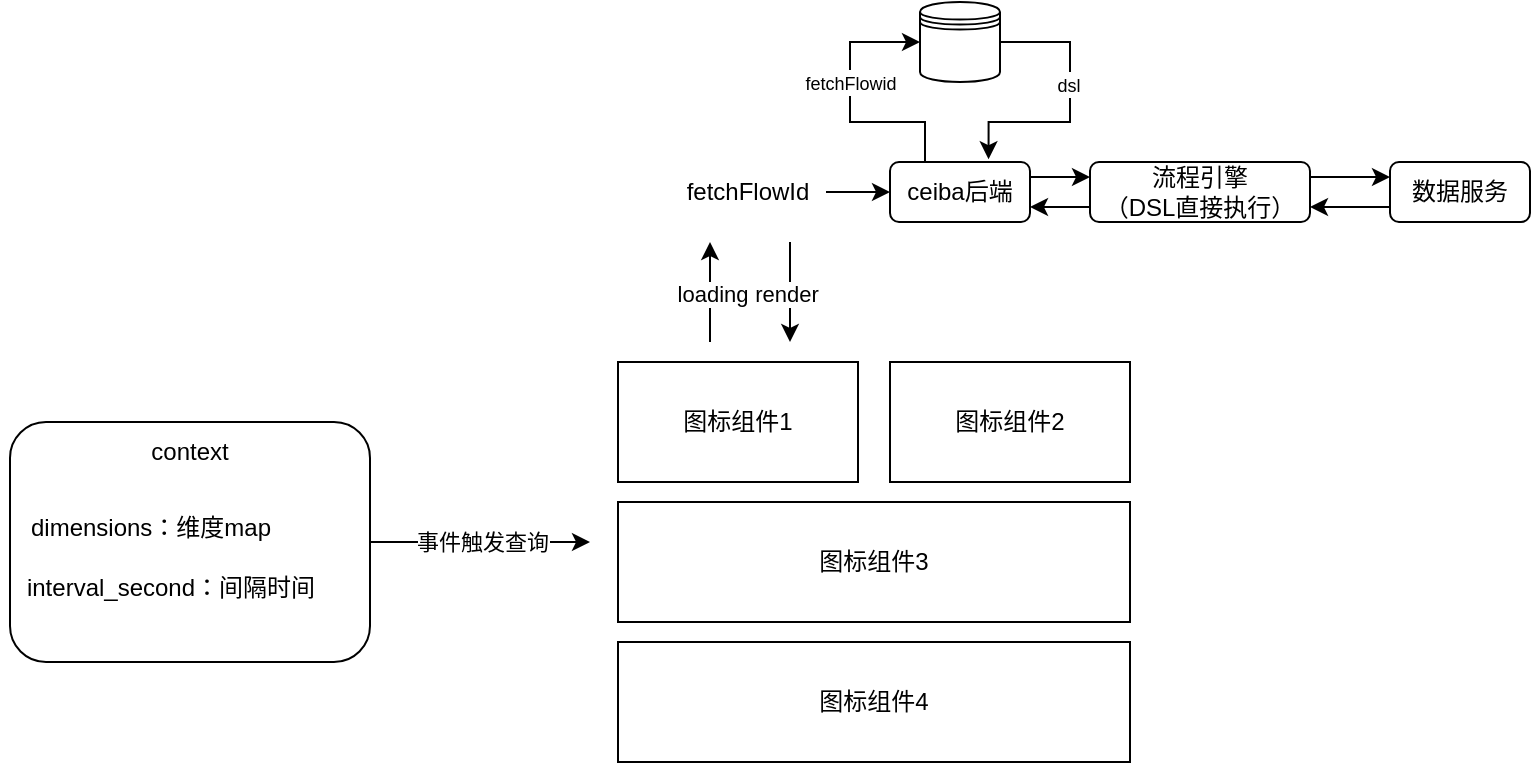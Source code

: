 <mxfile version="24.5.5" type="github">
  <diagram name="Page-1" id="GCf7YkMAvtA50YO5VCFE">
    <mxGraphModel dx="988" dy="539" grid="1" gridSize="10" guides="1" tooltips="1" connect="1" arrows="1" fold="1" page="1" pageScale="1" pageWidth="827" pageHeight="1169" math="0" shadow="0">
      <root>
        <mxCell id="0" />
        <mxCell id="1" parent="0" />
        <mxCell id="3Bvu3zdp8uRVkXlmnBvo-9" style="edgeStyle=orthogonalEdgeStyle;rounded=0;orthogonalLoop=1;jettySize=auto;html=1;exitX=1;exitY=0.5;exitDx=0;exitDy=0;" edge="1" parent="1" source="3Bvu3zdp8uRVkXlmnBvo-7">
          <mxGeometry relative="1" as="geometry">
            <mxPoint x="400" y="460" as="targetPoint" />
          </mxGeometry>
        </mxCell>
        <mxCell id="3Bvu3zdp8uRVkXlmnBvo-10" value="事件触发查询" style="edgeLabel;html=1;align=center;verticalAlign=middle;resizable=0;points=[];" vertex="1" connectable="0" parent="3Bvu3zdp8uRVkXlmnBvo-9">
          <mxGeometry x="-0.006" y="1" relative="1" as="geometry">
            <mxPoint as="offset" />
          </mxGeometry>
        </mxCell>
        <mxCell id="3Bvu3zdp8uRVkXlmnBvo-7" value="" style="rounded=1;whiteSpace=wrap;html=1;" vertex="1" parent="1">
          <mxGeometry x="110" y="400" width="180" height="120" as="geometry" />
        </mxCell>
        <mxCell id="3Bvu3zdp8uRVkXlmnBvo-1" value="图标组件1" style="rounded=0;whiteSpace=wrap;html=1;" vertex="1" parent="1">
          <mxGeometry x="414" y="370" width="120" height="60" as="geometry" />
        </mxCell>
        <mxCell id="3Bvu3zdp8uRVkXlmnBvo-2" value="图标组件2" style="rounded=0;whiteSpace=wrap;html=1;" vertex="1" parent="1">
          <mxGeometry x="550" y="370" width="120" height="60" as="geometry" />
        </mxCell>
        <mxCell id="3Bvu3zdp8uRVkXlmnBvo-3" value="图标组件3" style="rounded=0;whiteSpace=wrap;html=1;" vertex="1" parent="1">
          <mxGeometry x="414" y="440" width="256" height="60" as="geometry" />
        </mxCell>
        <mxCell id="3Bvu3zdp8uRVkXlmnBvo-4" value="图标组件4" style="rounded=0;whiteSpace=wrap;html=1;" vertex="1" parent="1">
          <mxGeometry x="414" y="510" width="256" height="60" as="geometry" />
        </mxCell>
        <mxCell id="3Bvu3zdp8uRVkXlmnBvo-5" value="dimensions：维度map" style="text;html=1;align=center;verticalAlign=middle;resizable=0;points=[];autosize=1;strokeColor=none;fillColor=none;" vertex="1" parent="1">
          <mxGeometry x="110" y="438" width="140" height="30" as="geometry" />
        </mxCell>
        <mxCell id="3Bvu3zdp8uRVkXlmnBvo-6" value="interval_second：间隔时间" style="text;html=1;align=center;verticalAlign=middle;resizable=0;points=[];autosize=1;strokeColor=none;fillColor=none;" vertex="1" parent="1">
          <mxGeometry x="105" y="468" width="170" height="30" as="geometry" />
        </mxCell>
        <mxCell id="3Bvu3zdp8uRVkXlmnBvo-8" value="context" style="text;html=1;align=center;verticalAlign=middle;whiteSpace=wrap;rounded=0;" vertex="1" parent="1">
          <mxGeometry x="170" y="400" width="60" height="30" as="geometry" />
        </mxCell>
        <mxCell id="3Bvu3zdp8uRVkXlmnBvo-15" style="edgeStyle=orthogonalEdgeStyle;rounded=0;orthogonalLoop=1;jettySize=auto;html=1;exitX=1;exitY=0.5;exitDx=0;exitDy=0;" edge="1" parent="1" source="3Bvu3zdp8uRVkXlmnBvo-12">
          <mxGeometry relative="1" as="geometry">
            <mxPoint x="550" y="285" as="targetPoint" />
          </mxGeometry>
        </mxCell>
        <mxCell id="3Bvu3zdp8uRVkXlmnBvo-12" value="fetchFlowId" style="text;html=1;align=center;verticalAlign=middle;whiteSpace=wrap;rounded=0;" vertex="1" parent="1">
          <mxGeometry x="440" y="270" width="78" height="30" as="geometry" />
        </mxCell>
        <mxCell id="3Bvu3zdp8uRVkXlmnBvo-22" style="edgeStyle=orthogonalEdgeStyle;rounded=0;orthogonalLoop=1;jettySize=auto;html=1;exitX=1;exitY=0.25;exitDx=0;exitDy=0;entryX=0;entryY=0.25;entryDx=0;entryDy=0;" edge="1" parent="1" source="3Bvu3zdp8uRVkXlmnBvo-17" target="3Bvu3zdp8uRVkXlmnBvo-18">
          <mxGeometry relative="1" as="geometry" />
        </mxCell>
        <mxCell id="3Bvu3zdp8uRVkXlmnBvo-42" style="edgeStyle=orthogonalEdgeStyle;rounded=0;orthogonalLoop=1;jettySize=auto;html=1;exitX=0.25;exitY=0;exitDx=0;exitDy=0;entryX=0;entryY=0.5;entryDx=0;entryDy=0;" edge="1" parent="1" source="3Bvu3zdp8uRVkXlmnBvo-17" target="3Bvu3zdp8uRVkXlmnBvo-36">
          <mxGeometry relative="1" as="geometry" />
        </mxCell>
        <mxCell id="3Bvu3zdp8uRVkXlmnBvo-45" value="&lt;font style=&quot;font-size: 9px;&quot;&gt;fetchFlowid&lt;/font&gt;" style="edgeLabel;html=1;align=center;verticalAlign=middle;resizable=0;points=[];" vertex="1" connectable="0" parent="3Bvu3zdp8uRVkXlmnBvo-42">
          <mxGeometry x="0.167" relative="1" as="geometry">
            <mxPoint as="offset" />
          </mxGeometry>
        </mxCell>
        <mxCell id="3Bvu3zdp8uRVkXlmnBvo-17" value="ceiba后端" style="rounded=1;whiteSpace=wrap;html=1;" vertex="1" parent="1">
          <mxGeometry x="550" y="270" width="70" height="30" as="geometry" />
        </mxCell>
        <mxCell id="3Bvu3zdp8uRVkXlmnBvo-23" style="edgeStyle=orthogonalEdgeStyle;rounded=0;orthogonalLoop=1;jettySize=auto;html=1;exitX=1;exitY=0.25;exitDx=0;exitDy=0;entryX=0;entryY=0.25;entryDx=0;entryDy=0;" edge="1" parent="1" source="3Bvu3zdp8uRVkXlmnBvo-18" target="3Bvu3zdp8uRVkXlmnBvo-20">
          <mxGeometry relative="1" as="geometry" />
        </mxCell>
        <mxCell id="3Bvu3zdp8uRVkXlmnBvo-25" style="edgeStyle=orthogonalEdgeStyle;rounded=0;orthogonalLoop=1;jettySize=auto;html=1;exitX=0;exitY=0.75;exitDx=0;exitDy=0;entryX=1;entryY=0.75;entryDx=0;entryDy=0;" edge="1" parent="1" source="3Bvu3zdp8uRVkXlmnBvo-18" target="3Bvu3zdp8uRVkXlmnBvo-17">
          <mxGeometry relative="1" as="geometry" />
        </mxCell>
        <mxCell id="3Bvu3zdp8uRVkXlmnBvo-18" value="流程引擎&lt;div&gt;（DSL直接执行）&lt;/div&gt;" style="rounded=1;whiteSpace=wrap;html=1;" vertex="1" parent="1">
          <mxGeometry x="650" y="270" width="110" height="30" as="geometry" />
        </mxCell>
        <mxCell id="3Bvu3zdp8uRVkXlmnBvo-24" style="edgeStyle=orthogonalEdgeStyle;rounded=0;orthogonalLoop=1;jettySize=auto;html=1;exitX=0;exitY=0.75;exitDx=0;exitDy=0;entryX=1;entryY=0.75;entryDx=0;entryDy=0;" edge="1" parent="1" source="3Bvu3zdp8uRVkXlmnBvo-20" target="3Bvu3zdp8uRVkXlmnBvo-18">
          <mxGeometry relative="1" as="geometry" />
        </mxCell>
        <mxCell id="3Bvu3zdp8uRVkXlmnBvo-20" value="数据服务" style="rounded=1;whiteSpace=wrap;html=1;" vertex="1" parent="1">
          <mxGeometry x="800" y="270" width="70" height="30" as="geometry" />
        </mxCell>
        <mxCell id="3Bvu3zdp8uRVkXlmnBvo-27" value="" style="endArrow=classic;html=1;rounded=0;" edge="1" parent="1">
          <mxGeometry width="50" height="50" relative="1" as="geometry">
            <mxPoint x="460" y="360" as="sourcePoint" />
            <mxPoint x="460" y="310" as="targetPoint" />
          </mxGeometry>
        </mxCell>
        <mxCell id="3Bvu3zdp8uRVkXlmnBvo-28" value="loading" style="edgeLabel;html=1;align=center;verticalAlign=middle;resizable=0;points=[];" vertex="1" connectable="0" parent="3Bvu3zdp8uRVkXlmnBvo-27">
          <mxGeometry x="-0.034" y="-1" relative="1" as="geometry">
            <mxPoint as="offset" />
          </mxGeometry>
        </mxCell>
        <mxCell id="3Bvu3zdp8uRVkXlmnBvo-29" value="" style="endArrow=classic;html=1;rounded=0;" edge="1" parent="1">
          <mxGeometry width="50" height="50" relative="1" as="geometry">
            <mxPoint x="500" y="310" as="sourcePoint" />
            <mxPoint x="500" y="360" as="targetPoint" />
          </mxGeometry>
        </mxCell>
        <mxCell id="3Bvu3zdp8uRVkXlmnBvo-30" value="render" style="edgeLabel;html=1;align=center;verticalAlign=middle;resizable=0;points=[];" vertex="1" connectable="0" parent="3Bvu3zdp8uRVkXlmnBvo-29">
          <mxGeometry x="0.048" y="-2" relative="1" as="geometry">
            <mxPoint as="offset" />
          </mxGeometry>
        </mxCell>
        <mxCell id="3Bvu3zdp8uRVkXlmnBvo-36" value="" style="shape=datastore;whiteSpace=wrap;html=1;" vertex="1" parent="1">
          <mxGeometry x="565" y="190" width="40" height="40" as="geometry" />
        </mxCell>
        <mxCell id="3Bvu3zdp8uRVkXlmnBvo-43" style="edgeStyle=orthogonalEdgeStyle;rounded=0;orthogonalLoop=1;jettySize=auto;html=1;exitX=1;exitY=0.5;exitDx=0;exitDy=0;entryX=0.704;entryY=-0.046;entryDx=0;entryDy=0;entryPerimeter=0;" edge="1" parent="1" source="3Bvu3zdp8uRVkXlmnBvo-36" target="3Bvu3zdp8uRVkXlmnBvo-17">
          <mxGeometry relative="1" as="geometry">
            <Array as="points">
              <mxPoint x="640" y="210" />
              <mxPoint x="640" y="250" />
              <mxPoint x="599" y="250" />
            </Array>
          </mxGeometry>
        </mxCell>
        <mxCell id="3Bvu3zdp8uRVkXlmnBvo-44" value="&lt;font style=&quot;font-size: 9px;&quot;&gt;dsl&lt;/font&gt;" style="edgeLabel;html=1;align=center;verticalAlign=middle;resizable=0;points=[];" vertex="1" connectable="0" parent="3Bvu3zdp8uRVkXlmnBvo-43">
          <mxGeometry x="-0.164" y="-1" relative="1" as="geometry">
            <mxPoint as="offset" />
          </mxGeometry>
        </mxCell>
      </root>
    </mxGraphModel>
  </diagram>
</mxfile>
